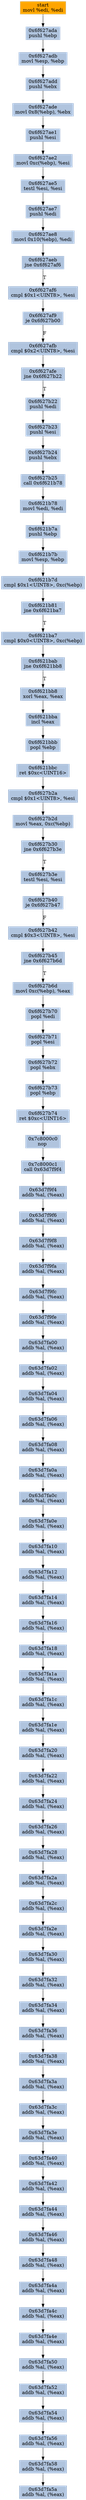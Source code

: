 digraph G {
node[shape=rectangle,style=filled,fillcolor=lightsteelblue,color=lightsteelblue]
bgcolor="transparent"
a0x6f627ad8movl_edi_edi[label="start\nmovl %edi, %edi",color="lightgrey",fillcolor="orange"];
a0x6f627adapushl_ebp[label="0x6f627ada\npushl %ebp"];
a0x6f627adbmovl_esp_ebp[label="0x6f627adb\nmovl %esp, %ebp"];
a0x6f627addpushl_ebx[label="0x6f627add\npushl %ebx"];
a0x6f627ademovl_0x8ebp__ebx[label="0x6f627ade\nmovl 0x8(%ebp), %ebx"];
a0x6f627ae1pushl_esi[label="0x6f627ae1\npushl %esi"];
a0x6f627ae2movl_0xcebp__esi[label="0x6f627ae2\nmovl 0xc(%ebp), %esi"];
a0x6f627ae5testl_esi_esi[label="0x6f627ae5\ntestl %esi, %esi"];
a0x6f627ae7pushl_edi[label="0x6f627ae7\npushl %edi"];
a0x6f627ae8movl_0x10ebp__edi[label="0x6f627ae8\nmovl 0x10(%ebp), %edi"];
a0x6f627aebjne_0x6f627af6[label="0x6f627aeb\njne 0x6f627af6"];
a0x6f627af6cmpl_0x1UINT8_esi[label="0x6f627af6\ncmpl $0x1<UINT8>, %esi"];
a0x6f627af9je_0x6f627b00[label="0x6f627af9\nje 0x6f627b00"];
a0x6f627afbcmpl_0x2UINT8_esi[label="0x6f627afb\ncmpl $0x2<UINT8>, %esi"];
a0x6f627afejne_0x6f627b22[label="0x6f627afe\njne 0x6f627b22"];
a0x6f627b22pushl_edi[label="0x6f627b22\npushl %edi"];
a0x6f627b23pushl_esi[label="0x6f627b23\npushl %esi"];
a0x6f627b24pushl_ebx[label="0x6f627b24\npushl %ebx"];
a0x6f627b25call_0x6f621b78[label="0x6f627b25\ncall 0x6f621b78"];
a0x6f621b78movl_edi_edi[label="0x6f621b78\nmovl %edi, %edi"];
a0x6f621b7apushl_ebp[label="0x6f621b7a\npushl %ebp"];
a0x6f621b7bmovl_esp_ebp[label="0x6f621b7b\nmovl %esp, %ebp"];
a0x6f621b7dcmpl_0x1UINT8_0xcebp_[label="0x6f621b7d\ncmpl $0x1<UINT8>, 0xc(%ebp)"];
a0x6f621b81jne_0x6f621ba7[label="0x6f621b81\njne 0x6f621ba7"];
a0x6f621ba7cmpl_0x0UINT8_0xcebp_[label="0x6f621ba7\ncmpl $0x0<UINT8>, 0xc(%ebp)"];
a0x6f621babjne_0x6f621bb8[label="0x6f621bab\njne 0x6f621bb8"];
a0x6f621bb8xorl_eax_eax[label="0x6f621bb8\nxorl %eax, %eax"];
a0x6f621bbaincl_eax[label="0x6f621bba\nincl %eax"];
a0x6f621bbbpopl_ebp[label="0x6f621bbb\npopl %ebp"];
a0x6f621bbcret_0xcUINT16[label="0x6f621bbc\nret $0xc<UINT16>"];
a0x6f627b2acmpl_0x1UINT8_esi[label="0x6f627b2a\ncmpl $0x1<UINT8>, %esi"];
a0x6f627b2dmovl_eax_0xcebp_[label="0x6f627b2d\nmovl %eax, 0xc(%ebp)"];
a0x6f627b30jne_0x6f627b3e[label="0x6f627b30\njne 0x6f627b3e"];
a0x6f627b3etestl_esi_esi[label="0x6f627b3e\ntestl %esi, %esi"];
a0x6f627b40je_0x6f627b47[label="0x6f627b40\nje 0x6f627b47"];
a0x6f627b42cmpl_0x3UINT8_esi[label="0x6f627b42\ncmpl $0x3<UINT8>, %esi"];
a0x6f627b45jne_0x6f627b6d[label="0x6f627b45\njne 0x6f627b6d"];
a0x6f627b6dmovl_0xcebp__eax[label="0x6f627b6d\nmovl 0xc(%ebp), %eax"];
a0x6f627b70popl_edi[label="0x6f627b70\npopl %edi"];
a0x6f627b71popl_esi[label="0x6f627b71\npopl %esi"];
a0x6f627b72popl_ebx[label="0x6f627b72\npopl %ebx"];
a0x6f627b73popl_ebp[label="0x6f627b73\npopl %ebp"];
a0x6f627b74ret_0xcUINT16[label="0x6f627b74\nret $0xc<UINT16>"];
a0x7c8000c0nop_[label="0x7c8000c0\nnop "];
a0x7c8000c1call_0x63d7f9f4[label="0x7c8000c1\ncall 0x63d7f9f4"];
a0x63d7f9f4addb_al_eax_[label="0x63d7f9f4\naddb %al, (%eax)"];
a0x63d7f9f6addb_al_eax_[label="0x63d7f9f6\naddb %al, (%eax)"];
a0x63d7f9f8addb_al_eax_[label="0x63d7f9f8\naddb %al, (%eax)"];
a0x63d7f9faaddb_al_eax_[label="0x63d7f9fa\naddb %al, (%eax)"];
a0x63d7f9fcaddb_al_eax_[label="0x63d7f9fc\naddb %al, (%eax)"];
a0x63d7f9feaddb_al_eax_[label="0x63d7f9fe\naddb %al, (%eax)"];
a0x63d7fa00addb_al_eax_[label="0x63d7fa00\naddb %al, (%eax)"];
a0x63d7fa02addb_al_eax_[label="0x63d7fa02\naddb %al, (%eax)"];
a0x63d7fa04addb_al_eax_[label="0x63d7fa04\naddb %al, (%eax)"];
a0x63d7fa06addb_al_eax_[label="0x63d7fa06\naddb %al, (%eax)"];
a0x63d7fa08addb_al_eax_[label="0x63d7fa08\naddb %al, (%eax)"];
a0x63d7fa0aaddb_al_eax_[label="0x63d7fa0a\naddb %al, (%eax)"];
a0x63d7fa0caddb_al_eax_[label="0x63d7fa0c\naddb %al, (%eax)"];
a0x63d7fa0eaddb_al_eax_[label="0x63d7fa0e\naddb %al, (%eax)"];
a0x63d7fa10addb_al_eax_[label="0x63d7fa10\naddb %al, (%eax)"];
a0x63d7fa12addb_al_eax_[label="0x63d7fa12\naddb %al, (%eax)"];
a0x63d7fa14addb_al_eax_[label="0x63d7fa14\naddb %al, (%eax)"];
a0x63d7fa16addb_al_eax_[label="0x63d7fa16\naddb %al, (%eax)"];
a0x63d7fa18addb_al_eax_[label="0x63d7fa18\naddb %al, (%eax)"];
a0x63d7fa1aaddb_al_eax_[label="0x63d7fa1a\naddb %al, (%eax)"];
a0x63d7fa1caddb_al_eax_[label="0x63d7fa1c\naddb %al, (%eax)"];
a0x63d7fa1eaddb_al_eax_[label="0x63d7fa1e\naddb %al, (%eax)"];
a0x63d7fa20addb_al_eax_[label="0x63d7fa20\naddb %al, (%eax)"];
a0x63d7fa22addb_al_eax_[label="0x63d7fa22\naddb %al, (%eax)"];
a0x63d7fa24addb_al_eax_[label="0x63d7fa24\naddb %al, (%eax)"];
a0x63d7fa26addb_al_eax_[label="0x63d7fa26\naddb %al, (%eax)"];
a0x63d7fa28addb_al_eax_[label="0x63d7fa28\naddb %al, (%eax)"];
a0x63d7fa2aaddb_al_eax_[label="0x63d7fa2a\naddb %al, (%eax)"];
a0x63d7fa2caddb_al_eax_[label="0x63d7fa2c\naddb %al, (%eax)"];
a0x63d7fa2eaddb_al_eax_[label="0x63d7fa2e\naddb %al, (%eax)"];
a0x63d7fa30addb_al_eax_[label="0x63d7fa30\naddb %al, (%eax)"];
a0x63d7fa32addb_al_eax_[label="0x63d7fa32\naddb %al, (%eax)"];
a0x63d7fa34addb_al_eax_[label="0x63d7fa34\naddb %al, (%eax)"];
a0x63d7fa36addb_al_eax_[label="0x63d7fa36\naddb %al, (%eax)"];
a0x63d7fa38addb_al_eax_[label="0x63d7fa38\naddb %al, (%eax)"];
a0x63d7fa3aaddb_al_eax_[label="0x63d7fa3a\naddb %al, (%eax)"];
a0x63d7fa3caddb_al_eax_[label="0x63d7fa3c\naddb %al, (%eax)"];
a0x63d7fa3eaddb_al_eax_[label="0x63d7fa3e\naddb %al, (%eax)"];
a0x63d7fa40addb_al_eax_[label="0x63d7fa40\naddb %al, (%eax)"];
a0x63d7fa42addb_al_eax_[label="0x63d7fa42\naddb %al, (%eax)"];
a0x63d7fa44addb_al_eax_[label="0x63d7fa44\naddb %al, (%eax)"];
a0x63d7fa46addb_al_eax_[label="0x63d7fa46\naddb %al, (%eax)"];
a0x63d7fa48addb_al_eax_[label="0x63d7fa48\naddb %al, (%eax)"];
a0x63d7fa4aaddb_al_eax_[label="0x63d7fa4a\naddb %al, (%eax)"];
a0x63d7fa4caddb_al_eax_[label="0x63d7fa4c\naddb %al, (%eax)"];
a0x63d7fa4eaddb_al_eax_[label="0x63d7fa4e\naddb %al, (%eax)"];
a0x63d7fa50addb_al_eax_[label="0x63d7fa50\naddb %al, (%eax)"];
a0x63d7fa52addb_al_eax_[label="0x63d7fa52\naddb %al, (%eax)"];
a0x63d7fa54addb_al_eax_[label="0x63d7fa54\naddb %al, (%eax)"];
a0x63d7fa56addb_al_eax_[label="0x63d7fa56\naddb %al, (%eax)"];
a0x63d7fa58addb_al_eax_[label="0x63d7fa58\naddb %al, (%eax)"];
a0x63d7fa5aaddb_al_eax_[label="0x63d7fa5a\naddb %al, (%eax)"];
a0x6f627ad8movl_edi_edi -> a0x6f627adapushl_ebp [color="#000000"];
a0x6f627adapushl_ebp -> a0x6f627adbmovl_esp_ebp [color="#000000"];
a0x6f627adbmovl_esp_ebp -> a0x6f627addpushl_ebx [color="#000000"];
a0x6f627addpushl_ebx -> a0x6f627ademovl_0x8ebp__ebx [color="#000000"];
a0x6f627ademovl_0x8ebp__ebx -> a0x6f627ae1pushl_esi [color="#000000"];
a0x6f627ae1pushl_esi -> a0x6f627ae2movl_0xcebp__esi [color="#000000"];
a0x6f627ae2movl_0xcebp__esi -> a0x6f627ae5testl_esi_esi [color="#000000"];
a0x6f627ae5testl_esi_esi -> a0x6f627ae7pushl_edi [color="#000000"];
a0x6f627ae7pushl_edi -> a0x6f627ae8movl_0x10ebp__edi [color="#000000"];
a0x6f627ae8movl_0x10ebp__edi -> a0x6f627aebjne_0x6f627af6 [color="#000000"];
a0x6f627aebjne_0x6f627af6 -> a0x6f627af6cmpl_0x1UINT8_esi [color="#000000",label="T"];
a0x6f627af6cmpl_0x1UINT8_esi -> a0x6f627af9je_0x6f627b00 [color="#000000"];
a0x6f627af9je_0x6f627b00 -> a0x6f627afbcmpl_0x2UINT8_esi [color="#000000",label="F"];
a0x6f627afbcmpl_0x2UINT8_esi -> a0x6f627afejne_0x6f627b22 [color="#000000"];
a0x6f627afejne_0x6f627b22 -> a0x6f627b22pushl_edi [color="#000000",label="T"];
a0x6f627b22pushl_edi -> a0x6f627b23pushl_esi [color="#000000"];
a0x6f627b23pushl_esi -> a0x6f627b24pushl_ebx [color="#000000"];
a0x6f627b24pushl_ebx -> a0x6f627b25call_0x6f621b78 [color="#000000"];
a0x6f627b25call_0x6f621b78 -> a0x6f621b78movl_edi_edi [color="#000000"];
a0x6f621b78movl_edi_edi -> a0x6f621b7apushl_ebp [color="#000000"];
a0x6f621b7apushl_ebp -> a0x6f621b7bmovl_esp_ebp [color="#000000"];
a0x6f621b7bmovl_esp_ebp -> a0x6f621b7dcmpl_0x1UINT8_0xcebp_ [color="#000000"];
a0x6f621b7dcmpl_0x1UINT8_0xcebp_ -> a0x6f621b81jne_0x6f621ba7 [color="#000000"];
a0x6f621b81jne_0x6f621ba7 -> a0x6f621ba7cmpl_0x0UINT8_0xcebp_ [color="#000000",label="T"];
a0x6f621ba7cmpl_0x0UINT8_0xcebp_ -> a0x6f621babjne_0x6f621bb8 [color="#000000"];
a0x6f621babjne_0x6f621bb8 -> a0x6f621bb8xorl_eax_eax [color="#000000",label="T"];
a0x6f621bb8xorl_eax_eax -> a0x6f621bbaincl_eax [color="#000000"];
a0x6f621bbaincl_eax -> a0x6f621bbbpopl_ebp [color="#000000"];
a0x6f621bbbpopl_ebp -> a0x6f621bbcret_0xcUINT16 [color="#000000"];
a0x6f621bbcret_0xcUINT16 -> a0x6f627b2acmpl_0x1UINT8_esi [color="#000000"];
a0x6f627b2acmpl_0x1UINT8_esi -> a0x6f627b2dmovl_eax_0xcebp_ [color="#000000"];
a0x6f627b2dmovl_eax_0xcebp_ -> a0x6f627b30jne_0x6f627b3e [color="#000000"];
a0x6f627b30jne_0x6f627b3e -> a0x6f627b3etestl_esi_esi [color="#000000",label="T"];
a0x6f627b3etestl_esi_esi -> a0x6f627b40je_0x6f627b47 [color="#000000"];
a0x6f627b40je_0x6f627b47 -> a0x6f627b42cmpl_0x3UINT8_esi [color="#000000",label="F"];
a0x6f627b42cmpl_0x3UINT8_esi -> a0x6f627b45jne_0x6f627b6d [color="#000000"];
a0x6f627b45jne_0x6f627b6d -> a0x6f627b6dmovl_0xcebp__eax [color="#000000",label="T"];
a0x6f627b6dmovl_0xcebp__eax -> a0x6f627b70popl_edi [color="#000000"];
a0x6f627b70popl_edi -> a0x6f627b71popl_esi [color="#000000"];
a0x6f627b71popl_esi -> a0x6f627b72popl_ebx [color="#000000"];
a0x6f627b72popl_ebx -> a0x6f627b73popl_ebp [color="#000000"];
a0x6f627b73popl_ebp -> a0x6f627b74ret_0xcUINT16 [color="#000000"];
a0x6f627b74ret_0xcUINT16 -> a0x7c8000c0nop_ [color="#000000"];
a0x7c8000c0nop_ -> a0x7c8000c1call_0x63d7f9f4 [color="#000000"];
a0x7c8000c1call_0x63d7f9f4 -> a0x63d7f9f4addb_al_eax_ [color="#000000"];
a0x63d7f9f4addb_al_eax_ -> a0x63d7f9f6addb_al_eax_ [color="#000000"];
a0x63d7f9f6addb_al_eax_ -> a0x63d7f9f8addb_al_eax_ [color="#000000"];
a0x63d7f9f8addb_al_eax_ -> a0x63d7f9faaddb_al_eax_ [color="#000000"];
a0x63d7f9faaddb_al_eax_ -> a0x63d7f9fcaddb_al_eax_ [color="#000000"];
a0x63d7f9fcaddb_al_eax_ -> a0x63d7f9feaddb_al_eax_ [color="#000000"];
a0x63d7f9feaddb_al_eax_ -> a0x63d7fa00addb_al_eax_ [color="#000000"];
a0x63d7fa00addb_al_eax_ -> a0x63d7fa02addb_al_eax_ [color="#000000"];
a0x63d7fa02addb_al_eax_ -> a0x63d7fa04addb_al_eax_ [color="#000000"];
a0x63d7fa04addb_al_eax_ -> a0x63d7fa06addb_al_eax_ [color="#000000"];
a0x63d7fa06addb_al_eax_ -> a0x63d7fa08addb_al_eax_ [color="#000000"];
a0x63d7fa08addb_al_eax_ -> a0x63d7fa0aaddb_al_eax_ [color="#000000"];
a0x63d7fa0aaddb_al_eax_ -> a0x63d7fa0caddb_al_eax_ [color="#000000"];
a0x63d7fa0caddb_al_eax_ -> a0x63d7fa0eaddb_al_eax_ [color="#000000"];
a0x63d7fa0eaddb_al_eax_ -> a0x63d7fa10addb_al_eax_ [color="#000000"];
a0x63d7fa10addb_al_eax_ -> a0x63d7fa12addb_al_eax_ [color="#000000"];
a0x63d7fa12addb_al_eax_ -> a0x63d7fa14addb_al_eax_ [color="#000000"];
a0x63d7fa14addb_al_eax_ -> a0x63d7fa16addb_al_eax_ [color="#000000"];
a0x63d7fa16addb_al_eax_ -> a0x63d7fa18addb_al_eax_ [color="#000000"];
a0x63d7fa18addb_al_eax_ -> a0x63d7fa1aaddb_al_eax_ [color="#000000"];
a0x63d7fa1aaddb_al_eax_ -> a0x63d7fa1caddb_al_eax_ [color="#000000"];
a0x63d7fa1caddb_al_eax_ -> a0x63d7fa1eaddb_al_eax_ [color="#000000"];
a0x63d7fa1eaddb_al_eax_ -> a0x63d7fa20addb_al_eax_ [color="#000000"];
a0x63d7fa20addb_al_eax_ -> a0x63d7fa22addb_al_eax_ [color="#000000"];
a0x63d7fa22addb_al_eax_ -> a0x63d7fa24addb_al_eax_ [color="#000000"];
a0x63d7fa24addb_al_eax_ -> a0x63d7fa26addb_al_eax_ [color="#000000"];
a0x63d7fa26addb_al_eax_ -> a0x63d7fa28addb_al_eax_ [color="#000000"];
a0x63d7fa28addb_al_eax_ -> a0x63d7fa2aaddb_al_eax_ [color="#000000"];
a0x63d7fa2aaddb_al_eax_ -> a0x63d7fa2caddb_al_eax_ [color="#000000"];
a0x63d7fa2caddb_al_eax_ -> a0x63d7fa2eaddb_al_eax_ [color="#000000"];
a0x63d7fa2eaddb_al_eax_ -> a0x63d7fa30addb_al_eax_ [color="#000000"];
a0x63d7fa30addb_al_eax_ -> a0x63d7fa32addb_al_eax_ [color="#000000"];
a0x63d7fa32addb_al_eax_ -> a0x63d7fa34addb_al_eax_ [color="#000000"];
a0x63d7fa34addb_al_eax_ -> a0x63d7fa36addb_al_eax_ [color="#000000"];
a0x63d7fa36addb_al_eax_ -> a0x63d7fa38addb_al_eax_ [color="#000000"];
a0x63d7fa38addb_al_eax_ -> a0x63d7fa3aaddb_al_eax_ [color="#000000"];
a0x63d7fa3aaddb_al_eax_ -> a0x63d7fa3caddb_al_eax_ [color="#000000"];
a0x63d7fa3caddb_al_eax_ -> a0x63d7fa3eaddb_al_eax_ [color="#000000"];
a0x63d7fa3eaddb_al_eax_ -> a0x63d7fa40addb_al_eax_ [color="#000000"];
a0x63d7fa40addb_al_eax_ -> a0x63d7fa42addb_al_eax_ [color="#000000"];
a0x63d7fa42addb_al_eax_ -> a0x63d7fa44addb_al_eax_ [color="#000000"];
a0x63d7fa44addb_al_eax_ -> a0x63d7fa46addb_al_eax_ [color="#000000"];
a0x63d7fa46addb_al_eax_ -> a0x63d7fa48addb_al_eax_ [color="#000000"];
a0x63d7fa48addb_al_eax_ -> a0x63d7fa4aaddb_al_eax_ [color="#000000"];
a0x63d7fa4aaddb_al_eax_ -> a0x63d7fa4caddb_al_eax_ [color="#000000"];
a0x63d7fa4caddb_al_eax_ -> a0x63d7fa4eaddb_al_eax_ [color="#000000"];
a0x63d7fa4eaddb_al_eax_ -> a0x63d7fa50addb_al_eax_ [color="#000000"];
a0x63d7fa50addb_al_eax_ -> a0x63d7fa52addb_al_eax_ [color="#000000"];
a0x63d7fa52addb_al_eax_ -> a0x63d7fa54addb_al_eax_ [color="#000000"];
a0x63d7fa54addb_al_eax_ -> a0x63d7fa56addb_al_eax_ [color="#000000"];
a0x63d7fa56addb_al_eax_ -> a0x63d7fa58addb_al_eax_ [color="#000000"];
a0x63d7fa58addb_al_eax_ -> a0x63d7fa5aaddb_al_eax_ [color="#000000"];
}
